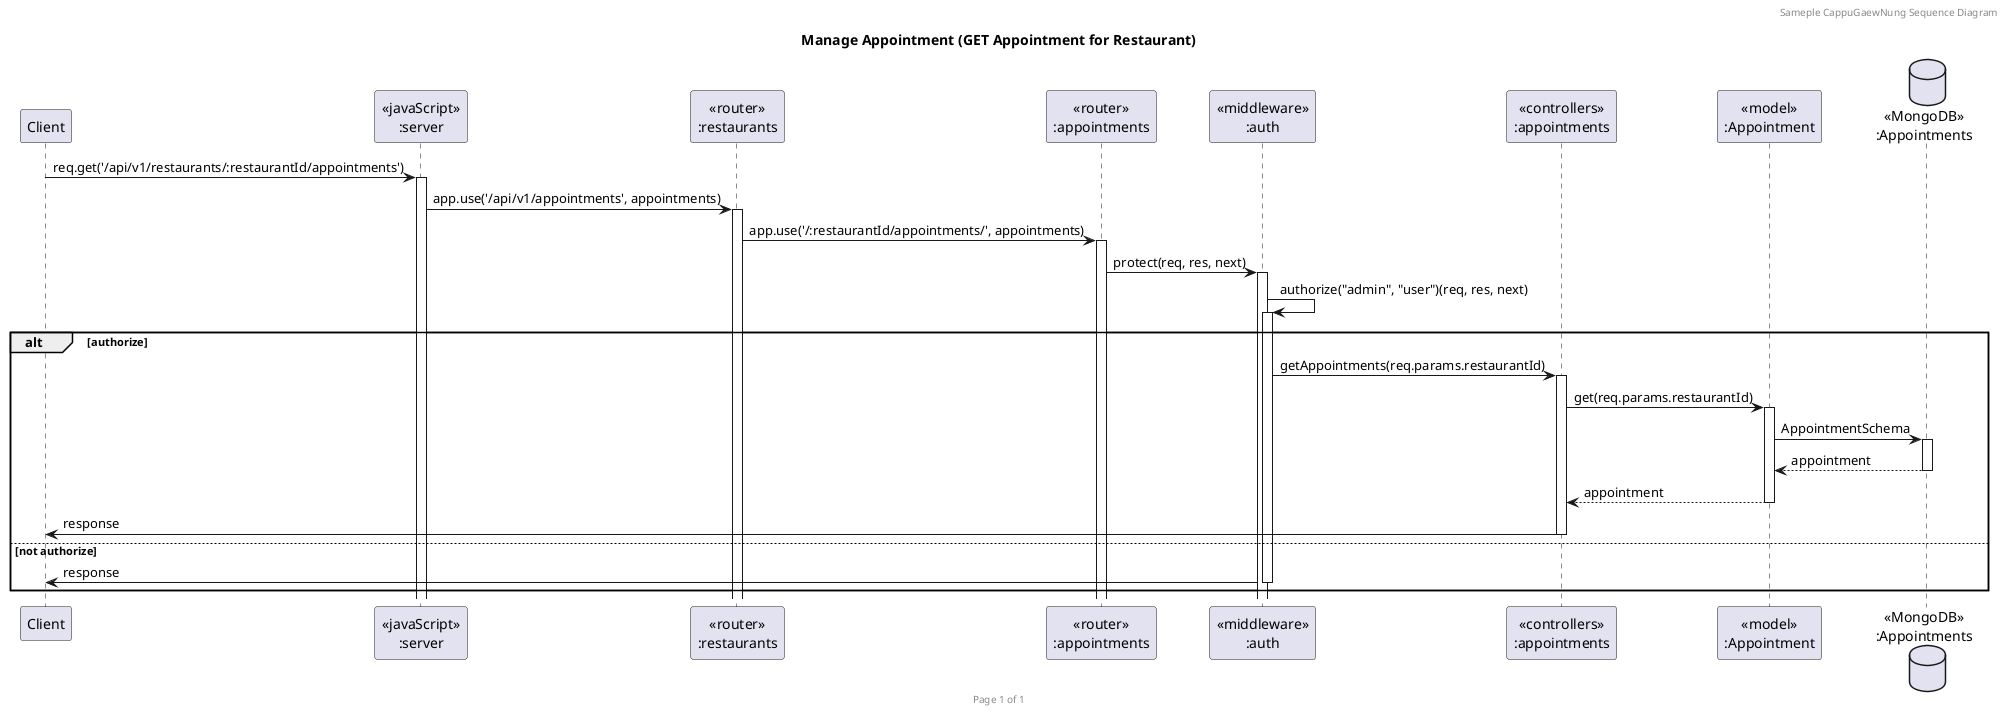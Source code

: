 @startuml ManageAppointmentGetAll

header Sameple CappuGaewNung Sequence Diagram
footer Page %page% of %lastpage%
title "Manage Appointment (GET Appointment for Restaurant)"

participant "Client" as client
participant "<<javaScript>>\n:server" as server
participant "<<router>>\n:restaurants" as routerRestaurants
participant "<<router>>\n:appointments" as routerAppointments
participant "<<middleware>>\n:auth" as middleware
participant "<<controllers>>\n:appointments" as controllersAppointments
participant "<<model>>\n:Appointment" as modelAppointment
database "<<MongoDB>>\n:Appointments" as AppointmentsDatabase

client->server ++:req.get('/api/v1/restaurants/:restaurantId/appointments')
server->routerRestaurants ++:app.use('/api/v1/appointments', appointments)
routerRestaurants->routerAppointments ++:app.use('/:restaurantId/appointments/', appointments)
routerAppointments->middleware ++:protect(req, res, next)
middleware->middleware ++:authorize("admin", "user")(req, res, next)

alt authorize 
    middleware->controllersAppointments ++:getAppointments(req.params.restaurantId)
    controllersAppointments->modelAppointment ++:get(req.params.restaurantId)
    modelAppointment ->AppointmentsDatabase ++: AppointmentSchema
    AppointmentsDatabase --> modelAppointment --: appointment
    controllersAppointments <-- modelAppointment --:appointment
    controllersAppointments->client --:response

else not authorize
    middleware->client --:response
end

@enduml
